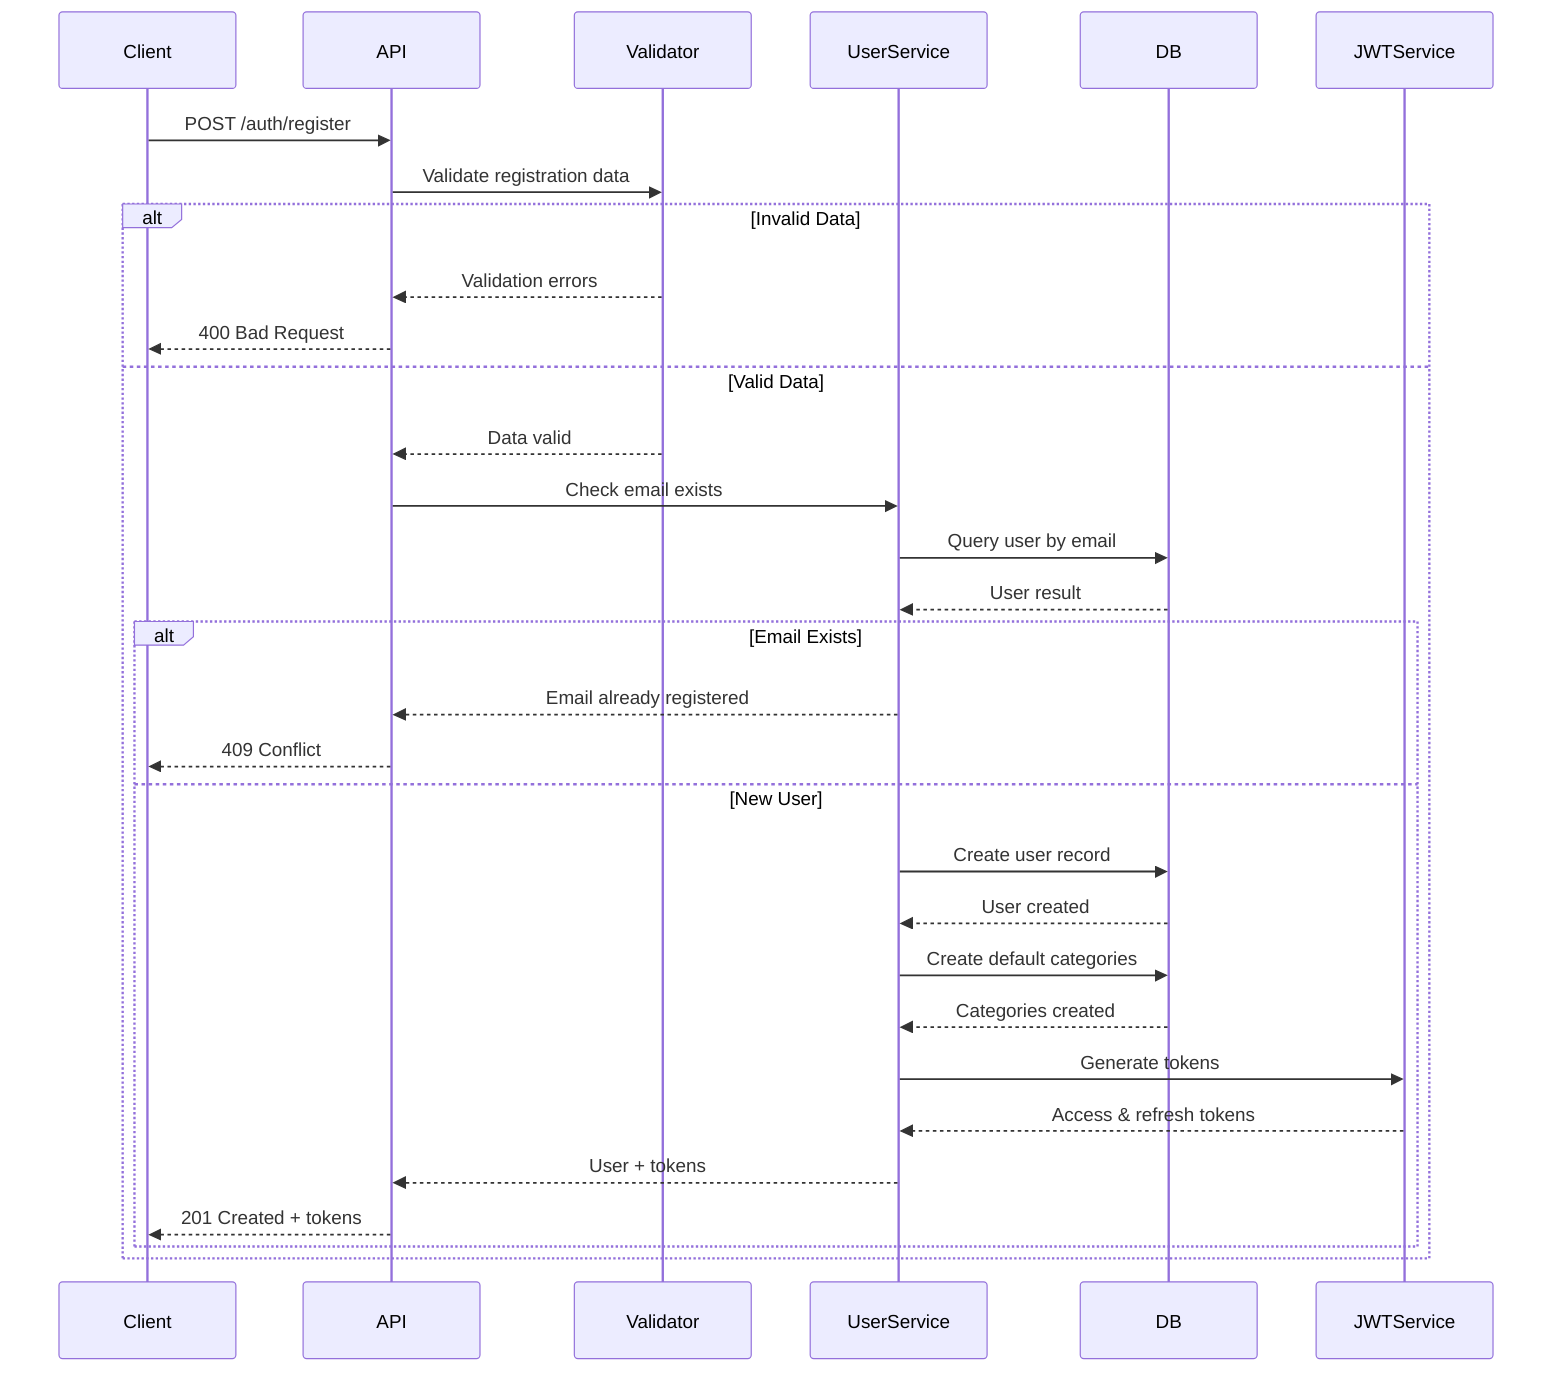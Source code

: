 sequenceDiagram
    participant Client
    participant API
    participant Validator
    participant UserService
    participant DB
    participant JWTService
    
    Client->>API: POST /auth/register
    API->>Validator: Validate registration data
    alt Invalid Data
        Validator-->>API: Validation errors
        API-->>Client: 400 Bad Request
    else Valid Data
        Validator-->>API: Data valid
        API->>UserService: Check email exists
        UserService->>DB: Query user by email
        DB-->>UserService: User result
        alt Email Exists
            UserService-->>API: Email already registered
            API-->>Client: 409 Conflict
        else New User
            UserService->>DB: Create user record
            DB-->>UserService: User created
            UserService->>DB: Create default categories
            DB-->>UserService: Categories created
            UserService->>JWTService: Generate tokens
            JWTService-->>UserService: Access & refresh tokens
            UserService-->>API: User + tokens
            API-->>Client: 201 Created + tokens
        end
    end